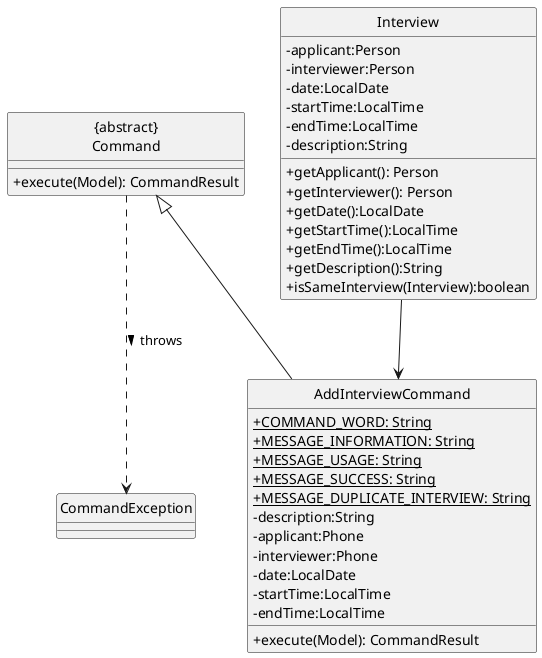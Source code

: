@startuml
hide circle
skinparam classAttributeIconSize 0

Class "{abstract}\nCommand" as Command {
  +execute(Model): CommandResult
}
Class AddInterviewCommand {
  +{static}COMMAND_WORD: String
  +{static}MESSAGE_INFORMATION: String
  +{static}MESSAGE_USAGE: String
  +{static}MESSAGE_SUCCESS: String
  +{static}MESSAGE_DUPLICATE_INTERVIEW: String
  -description:String
  -applicant:Phone
  -interviewer:Phone
  -date:LocalDate
  -startTime:LocalTime
  -endTime:LocalTime
  +execute(Model): CommandResult
}

Class Interview {
  -applicant:Person
  -interviewer:Person
  -date:LocalDate
  -startTime:LocalTime
  -endTime:LocalTime
  -description:String
  +getApplicant(): Person
  +getInterviewer(): Person
  +getDate():LocalDate
  +getStartTime():LocalTime
  +getEndTime():LocalTime
  +getDescription():String
  +isSameInterview(Interview):boolean
}

AddInterviewCommand -up-|> Command
Interview -down-> AddInterviewCommand
Command ..> CommandException: throws >
@enduml
